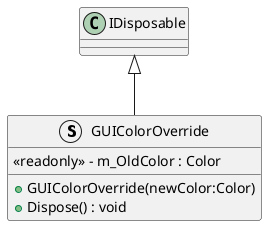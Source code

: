 @startuml
struct GUIColorOverride {
    <<readonly>> - m_OldColor : Color
    + GUIColorOverride(newColor:Color)
    + Dispose() : void
}
IDisposable <|-- GUIColorOverride
@enduml
